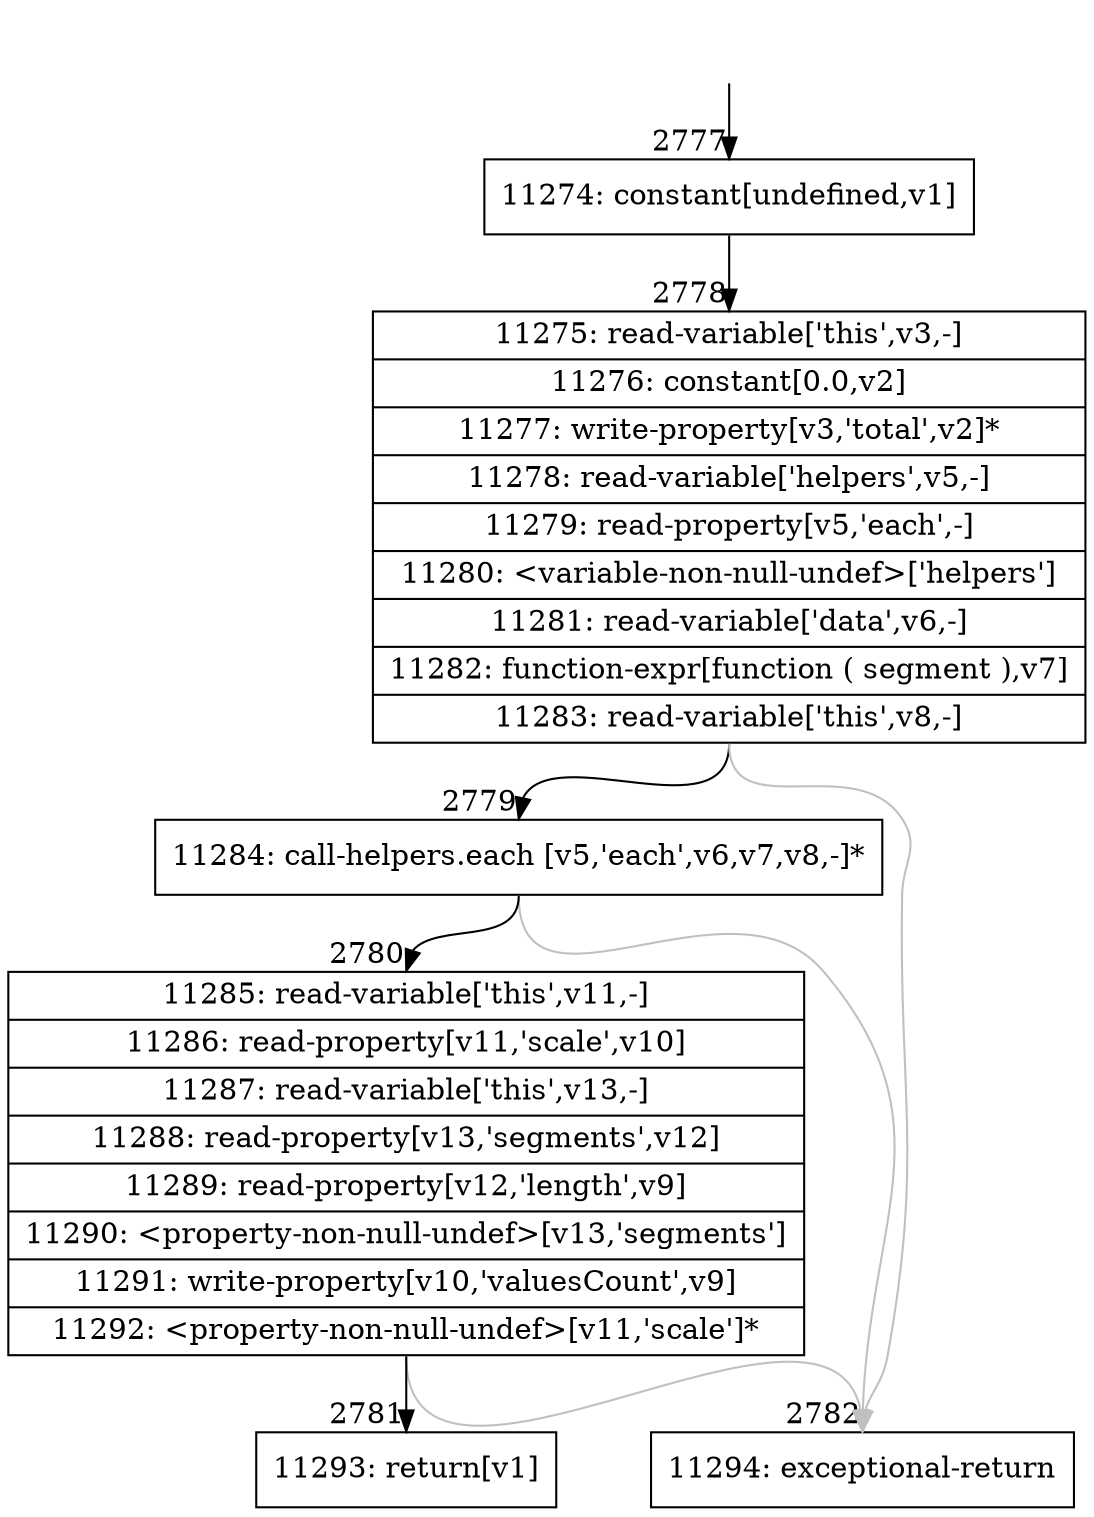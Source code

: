 digraph {
rankdir="TD"
BB_entry261[shape=none,label=""];
BB_entry261 -> BB2777 [tailport=s, headport=n, headlabel="    2777"]
BB2777 [shape=record label="{11274: constant[undefined,v1]}" ] 
BB2777 -> BB2778 [tailport=s, headport=n, headlabel="      2778"]
BB2778 [shape=record label="{11275: read-variable['this',v3,-]|11276: constant[0.0,v2]|11277: write-property[v3,'total',v2]*|11278: read-variable['helpers',v5,-]|11279: read-property[v5,'each',-]|11280: \<variable-non-null-undef\>['helpers']|11281: read-variable['data',v6,-]|11282: function-expr[function ( segment ),v7]|11283: read-variable['this',v8,-]}" ] 
BB2778 -> BB2779 [tailport=s, headport=n, headlabel="      2779"]
BB2778 -> BB2782 [tailport=s, headport=n, color=gray, headlabel="      2782"]
BB2779 [shape=record label="{11284: call-helpers.each [v5,'each',v6,v7,v8,-]*}" ] 
BB2779 -> BB2780 [tailport=s, headport=n, headlabel="      2780"]
BB2779 -> BB2782 [tailport=s, headport=n, color=gray]
BB2780 [shape=record label="{11285: read-variable['this',v11,-]|11286: read-property[v11,'scale',v10]|11287: read-variable['this',v13,-]|11288: read-property[v13,'segments',v12]|11289: read-property[v12,'length',v9]|11290: \<property-non-null-undef\>[v13,'segments']|11291: write-property[v10,'valuesCount',v9]|11292: \<property-non-null-undef\>[v11,'scale']*}" ] 
BB2780 -> BB2781 [tailport=s, headport=n, headlabel="      2781"]
BB2780 -> BB2782 [tailport=s, headport=n, color=gray]
BB2781 [shape=record label="{11293: return[v1]}" ] 
BB2782 [shape=record label="{11294: exceptional-return}" ] 
//#$~ 3042
}
